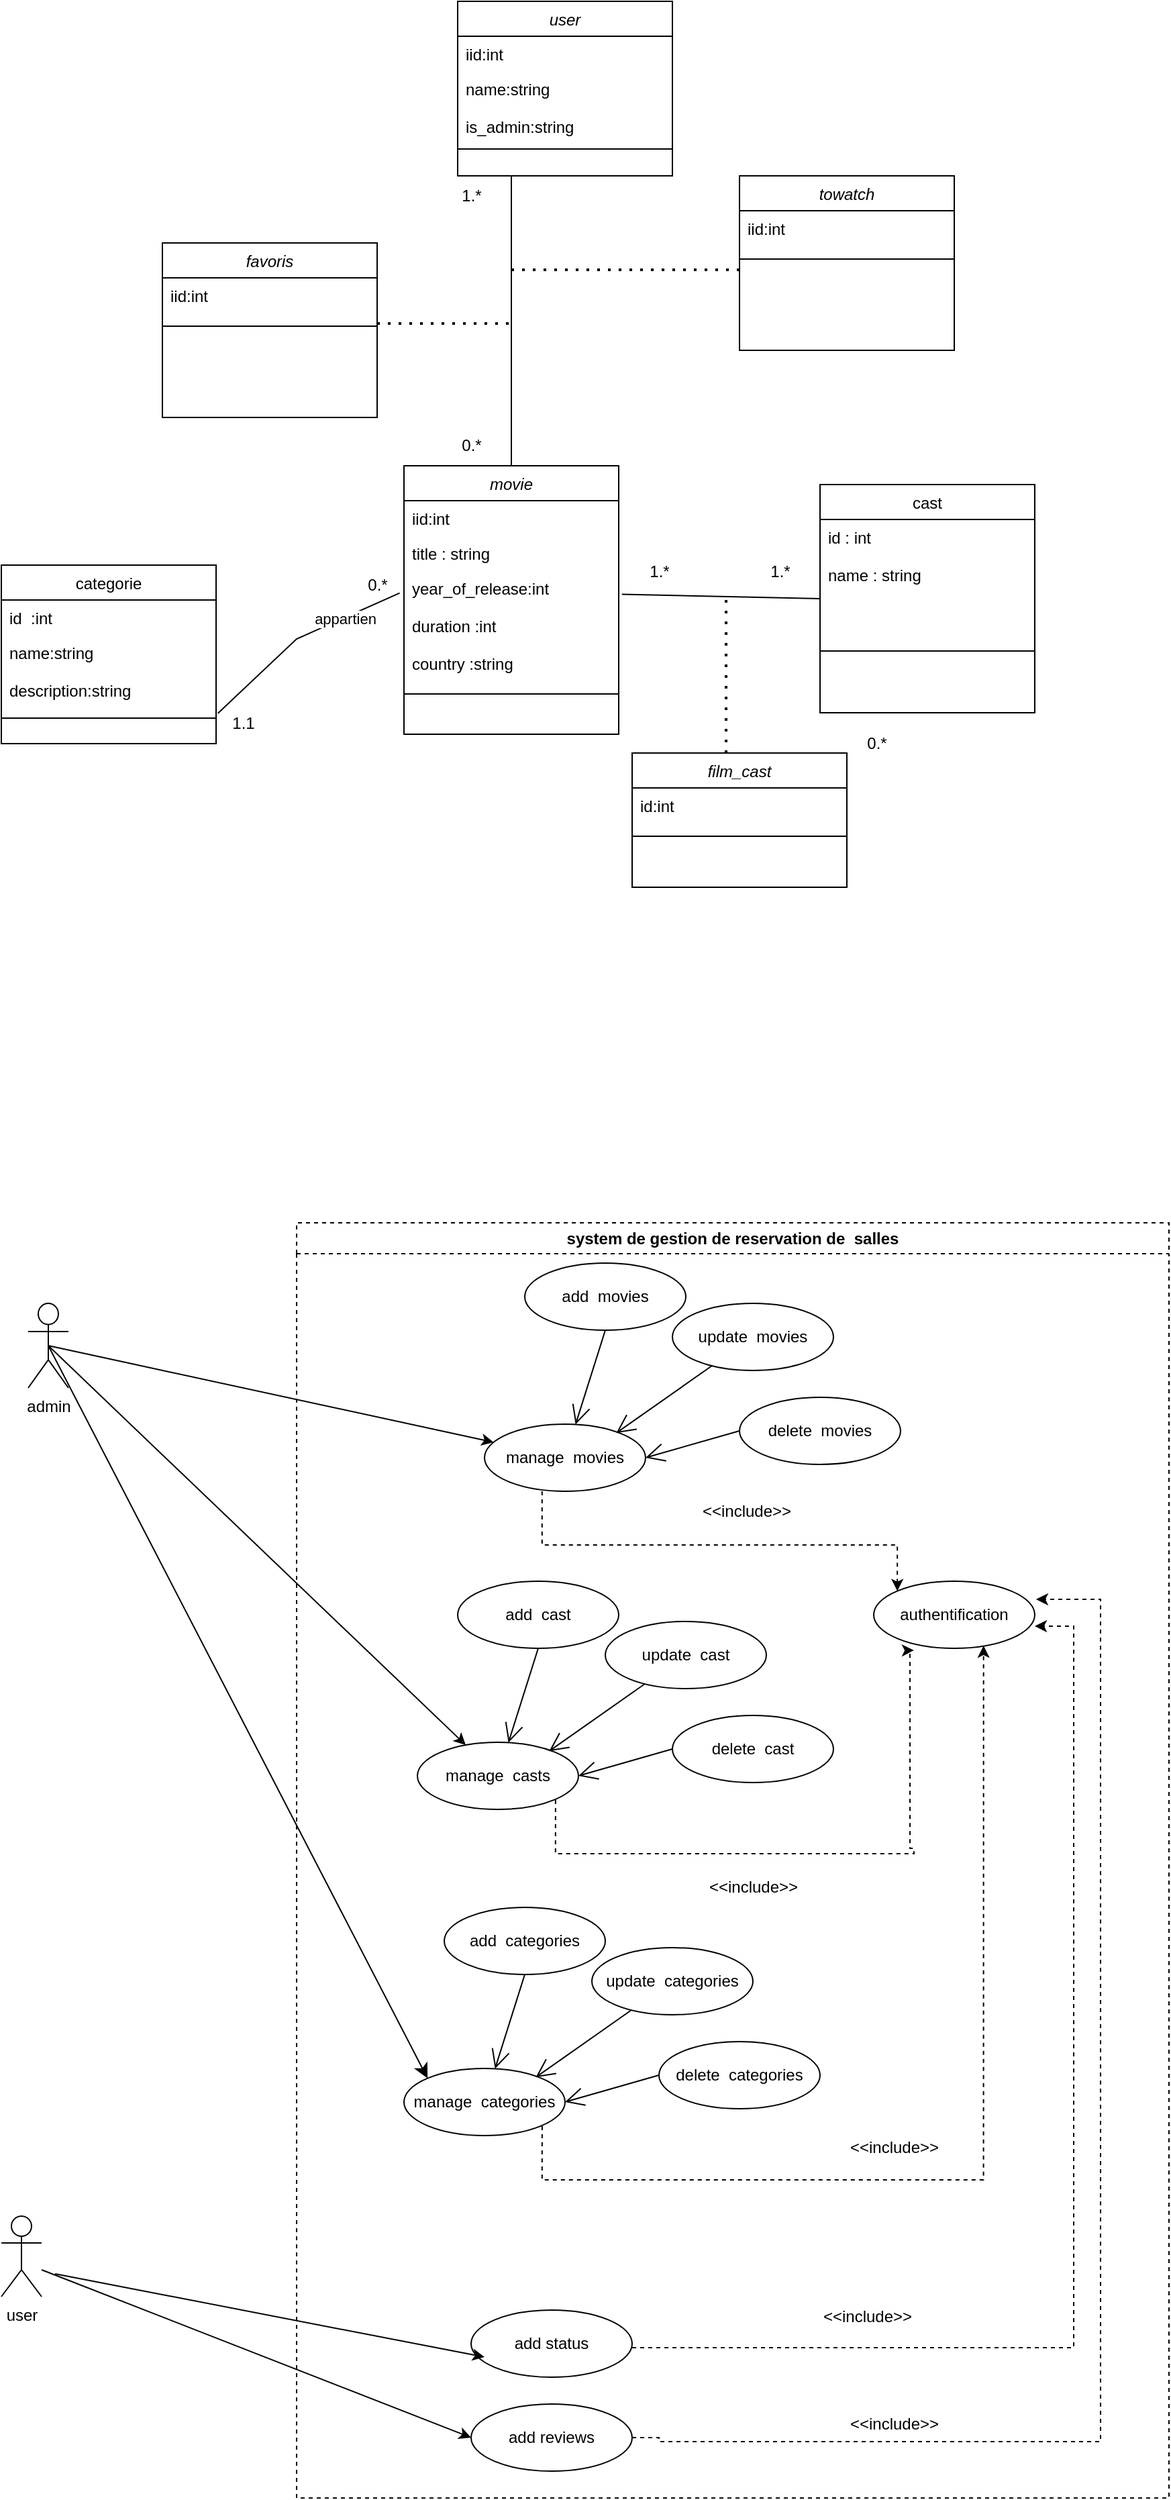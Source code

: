 <mxfile version="22.1.7" type="github">
  <diagram id="C5RBs43oDa-KdzZeNtuy" name="Page-1">
    <mxGraphModel dx="1540" dy="979" grid="1" gridSize="10" guides="1" tooltips="1" connect="1" arrows="1" fold="1" page="1" pageScale="1" pageWidth="1169" pageHeight="1654" math="0" shadow="0">
      <root>
        <mxCell id="WIyWlLk6GJQsqaUBKTNV-0" />
        <mxCell id="WIyWlLk6GJQsqaUBKTNV-1" parent="WIyWlLk6GJQsqaUBKTNV-0" />
        <mxCell id="AUMObjJzkd-vCl0NootR-0" value="movie" style="swimlane;fontStyle=2;align=center;verticalAlign=top;childLayout=stackLayout;horizontal=1;startSize=26;horizontalStack=0;resizeParent=1;resizeLast=0;collapsible=1;marginBottom=0;rounded=0;shadow=0;strokeWidth=1;" parent="WIyWlLk6GJQsqaUBKTNV-1" vertex="1">
          <mxGeometry x="350" y="386" width="160" height="200" as="geometry">
            <mxRectangle x="230" y="140" width="160" height="26" as="alternateBounds" />
          </mxGeometry>
        </mxCell>
        <mxCell id="AUMObjJzkd-vCl0NootR-1" value="iid:int" style="text;align=left;verticalAlign=top;spacingLeft=4;spacingRight=4;overflow=hidden;rotatable=0;points=[[0,0.5],[1,0.5]];portConstraint=eastwest;" parent="AUMObjJzkd-vCl0NootR-0" vertex="1">
          <mxGeometry y="26" width="160" height="26" as="geometry" />
        </mxCell>
        <mxCell id="AUMObjJzkd-vCl0NootR-2" value="title : string" style="text;align=left;verticalAlign=top;spacingLeft=4;spacingRight=4;overflow=hidden;rotatable=0;points=[[0,0.5],[1,0.5]];portConstraint=eastwest;rounded=0;shadow=0;html=0;" parent="AUMObjJzkd-vCl0NootR-0" vertex="1">
          <mxGeometry y="52" width="160" height="26" as="geometry" />
        </mxCell>
        <mxCell id="AUMObjJzkd-vCl0NootR-3" value="year_of_release:int&#xa;&#xa;duration :int&#xa;&#xa;country :string" style="text;align=left;verticalAlign=top;spacingLeft=4;spacingRight=4;overflow=hidden;rotatable=0;points=[[0,0.5],[1,0.5]];portConstraint=eastwest;rounded=0;shadow=0;html=0;" parent="AUMObjJzkd-vCl0NootR-0" vertex="1">
          <mxGeometry y="78" width="160" height="82" as="geometry" />
        </mxCell>
        <mxCell id="AUMObjJzkd-vCl0NootR-4" value="" style="line;html=1;strokeWidth=1;align=left;verticalAlign=middle;spacingTop=-1;spacingLeft=3;spacingRight=3;rotatable=0;labelPosition=right;points=[];portConstraint=eastwest;" parent="AUMObjJzkd-vCl0NootR-0" vertex="1">
          <mxGeometry y="160" width="160" height="20" as="geometry" />
        </mxCell>
        <mxCell id="AUMObjJzkd-vCl0NootR-8" value="cast" style="swimlane;fontStyle=0;align=center;verticalAlign=top;childLayout=stackLayout;horizontal=1;startSize=26;horizontalStack=0;resizeParent=1;resizeLast=0;collapsible=1;marginBottom=0;rounded=0;shadow=0;strokeWidth=1;" parent="WIyWlLk6GJQsqaUBKTNV-1" vertex="1">
          <mxGeometry x="660" y="400" width="160" height="170" as="geometry">
            <mxRectangle x="550" y="140" width="160" height="26" as="alternateBounds" />
          </mxGeometry>
        </mxCell>
        <mxCell id="AUMObjJzkd-vCl0NootR-9" value="id : int&#xa;&#xa;name : string" style="text;align=left;verticalAlign=top;spacingLeft=4;spacingRight=4;overflow=hidden;rotatable=0;points=[[0,0.5],[1,0.5]];portConstraint=eastwest;" parent="AUMObjJzkd-vCl0NootR-8" vertex="1">
          <mxGeometry y="26" width="160" height="94" as="geometry" />
        </mxCell>
        <mxCell id="AUMObjJzkd-vCl0NootR-14" value="" style="line;html=1;strokeWidth=1;align=left;verticalAlign=middle;spacingTop=-1;spacingLeft=3;spacingRight=3;rotatable=0;labelPosition=right;points=[];portConstraint=eastwest;" parent="AUMObjJzkd-vCl0NootR-8" vertex="1">
          <mxGeometry y="120" width="160" height="8" as="geometry" />
        </mxCell>
        <mxCell id="AUMObjJzkd-vCl0NootR-15" value="" style="endArrow=none;html=1;rounded=0;entryX=-0.02;entryY=0.205;entryDx=0;entryDy=0;entryPerimeter=0;exitX=1.008;exitY=1.009;exitDx=0;exitDy=0;exitPerimeter=0;" parent="WIyWlLk6GJQsqaUBKTNV-1" source="AUMObjJzkd-vCl0NootR-55" target="AUMObjJzkd-vCl0NootR-3" edge="1">
          <mxGeometry width="50" height="50" relative="1" as="geometry">
            <mxPoint x="270" y="660" as="sourcePoint" />
            <mxPoint x="280" y="570" as="targetPoint" />
            <Array as="points">
              <mxPoint x="270" y="515" />
            </Array>
          </mxGeometry>
        </mxCell>
        <mxCell id="AUMObjJzkd-vCl0NootR-16" value="appartien" style="edgeLabel;html=1;align=center;verticalAlign=middle;resizable=0;points=[];" parent="AUMObjJzkd-vCl0NootR-15" vertex="1" connectable="0">
          <mxGeometry x="0.457" y="-1" relative="1" as="geometry">
            <mxPoint as="offset" />
          </mxGeometry>
        </mxCell>
        <mxCell id="AUMObjJzkd-vCl0NootR-17" value="" style="endArrow=none;html=1;rounded=0;entryX=1.015;entryY=0.216;entryDx=0;entryDy=0;entryPerimeter=0;exitX=0;exitY=0.5;exitDx=0;exitDy=0;" parent="WIyWlLk6GJQsqaUBKTNV-1" source="AUMObjJzkd-vCl0NootR-8" target="AUMObjJzkd-vCl0NootR-3" edge="1">
          <mxGeometry width="50" height="50" relative="1" as="geometry">
            <mxPoint x="660" y="515" as="sourcePoint" />
            <mxPoint x="580" y="590" as="targetPoint" />
            <Array as="points" />
          </mxGeometry>
        </mxCell>
        <mxCell id="AUMObjJzkd-vCl0NootR-18" value="0.*" style="text;html=1;align=center;verticalAlign=middle;resizable=0;points=[];autosize=1;strokeColor=none;fillColor=none;" parent="WIyWlLk6GJQsqaUBKTNV-1" vertex="1">
          <mxGeometry x="310" y="460" width="40" height="30" as="geometry" />
        </mxCell>
        <mxCell id="AUMObjJzkd-vCl0NootR-20" value="0.*" style="text;html=1;align=center;verticalAlign=middle;resizable=0;points=[];autosize=1;strokeColor=none;fillColor=none;" parent="WIyWlLk6GJQsqaUBKTNV-1" vertex="1">
          <mxGeometry x="682" y="578" width="40" height="30" as="geometry" />
        </mxCell>
        <mxCell id="AUMObjJzkd-vCl0NootR-22" value="user" style="swimlane;fontStyle=2;align=center;verticalAlign=top;childLayout=stackLayout;horizontal=1;startSize=26;horizontalStack=0;resizeParent=1;resizeLast=0;collapsible=1;marginBottom=0;rounded=0;shadow=0;strokeWidth=1;" parent="WIyWlLk6GJQsqaUBKTNV-1" vertex="1">
          <mxGeometry x="390" y="40" width="160" height="130" as="geometry">
            <mxRectangle x="230" y="140" width="160" height="26" as="alternateBounds" />
          </mxGeometry>
        </mxCell>
        <mxCell id="AUMObjJzkd-vCl0NootR-23" value="iid:int" style="text;align=left;verticalAlign=top;spacingLeft=4;spacingRight=4;overflow=hidden;rotatable=0;points=[[0,0.5],[1,0.5]];portConstraint=eastwest;" parent="AUMObjJzkd-vCl0NootR-22" vertex="1">
          <mxGeometry y="26" width="160" height="26" as="geometry" />
        </mxCell>
        <mxCell id="AUMObjJzkd-vCl0NootR-24" value="name:string&#xa;&#xa;is_admin:string&#xa;" style="text;align=left;verticalAlign=top;spacingLeft=4;spacingRight=4;overflow=hidden;rotatable=0;points=[[0,0.5],[1,0.5]];portConstraint=eastwest;rounded=0;shadow=0;html=0;" parent="AUMObjJzkd-vCl0NootR-22" vertex="1">
          <mxGeometry y="52" width="160" height="48" as="geometry" />
        </mxCell>
        <mxCell id="AUMObjJzkd-vCl0NootR-25" value="" style="line;html=1;strokeWidth=1;align=left;verticalAlign=middle;spacingTop=-1;spacingLeft=3;spacingRight=3;rotatable=0;labelPosition=right;points=[];portConstraint=eastwest;" parent="AUMObjJzkd-vCl0NootR-22" vertex="1">
          <mxGeometry y="100" width="160" height="20" as="geometry" />
        </mxCell>
        <mxCell id="AUMObjJzkd-vCl0NootR-26" value="" style="endArrow=none;html=1;rounded=0;exitX=0.5;exitY=0;exitDx=0;exitDy=0;entryX=0.25;entryY=1;entryDx=0;entryDy=0;" parent="WIyWlLk6GJQsqaUBKTNV-1" source="AUMObjJzkd-vCl0NootR-0" target="AUMObjJzkd-vCl0NootR-22" edge="1">
          <mxGeometry width="50" height="50" relative="1" as="geometry">
            <mxPoint x="640" y="370" as="sourcePoint" />
            <mxPoint x="420" y="170" as="targetPoint" />
            <Array as="points">
              <mxPoint x="430" y="280" />
            </Array>
          </mxGeometry>
        </mxCell>
        <mxCell id="AUMObjJzkd-vCl0NootR-30" value="0.*" style="text;html=1;align=center;verticalAlign=middle;resizable=0;points=[];autosize=1;strokeColor=none;fillColor=none;" parent="WIyWlLk6GJQsqaUBKTNV-1" vertex="1">
          <mxGeometry x="380" y="356" width="40" height="30" as="geometry" />
        </mxCell>
        <mxCell id="AUMObjJzkd-vCl0NootR-33" value="1.*" style="text;html=1;align=center;verticalAlign=middle;resizable=0;points=[];autosize=1;strokeColor=none;fillColor=none;" parent="WIyWlLk6GJQsqaUBKTNV-1" vertex="1">
          <mxGeometry x="380" y="170" width="40" height="30" as="geometry" />
        </mxCell>
        <mxCell id="AUMObjJzkd-vCl0NootR-36" value="" style="endArrow=none;dashed=1;html=1;dashPattern=1 3;strokeWidth=2;rounded=0;" parent="WIyWlLk6GJQsqaUBKTNV-1" edge="1">
          <mxGeometry width="50" height="50" relative="1" as="geometry">
            <mxPoint x="330" y="280" as="sourcePoint" />
            <mxPoint x="430" y="280" as="targetPoint" />
          </mxGeometry>
        </mxCell>
        <mxCell id="AUMObjJzkd-vCl0NootR-37" value="" style="endArrow=none;dashed=1;html=1;dashPattern=1 3;strokeWidth=2;rounded=0;" parent="WIyWlLk6GJQsqaUBKTNV-1" edge="1">
          <mxGeometry width="50" height="50" relative="1" as="geometry">
            <mxPoint x="430" y="240" as="sourcePoint" />
            <mxPoint x="600" y="240" as="targetPoint" />
          </mxGeometry>
        </mxCell>
        <mxCell id="AUMObjJzkd-vCl0NootR-38" value="favoris" style="swimlane;fontStyle=2;align=center;verticalAlign=top;childLayout=stackLayout;horizontal=1;startSize=26;horizontalStack=0;resizeParent=1;resizeLast=0;collapsible=1;marginBottom=0;rounded=0;shadow=0;strokeWidth=1;" parent="WIyWlLk6GJQsqaUBKTNV-1" vertex="1">
          <mxGeometry x="170" y="220" width="160" height="130" as="geometry">
            <mxRectangle x="230" y="140" width="160" height="26" as="alternateBounds" />
          </mxGeometry>
        </mxCell>
        <mxCell id="AUMObjJzkd-vCl0NootR-39" value="iid:int" style="text;align=left;verticalAlign=top;spacingLeft=4;spacingRight=4;overflow=hidden;rotatable=0;points=[[0,0.5],[1,0.5]];portConstraint=eastwest;" parent="AUMObjJzkd-vCl0NootR-38" vertex="1">
          <mxGeometry y="26" width="160" height="26" as="geometry" />
        </mxCell>
        <mxCell id="AUMObjJzkd-vCl0NootR-41" value="" style="line;html=1;strokeWidth=1;align=left;verticalAlign=middle;spacingTop=-1;spacingLeft=3;spacingRight=3;rotatable=0;labelPosition=right;points=[];portConstraint=eastwest;" parent="AUMObjJzkd-vCl0NootR-38" vertex="1">
          <mxGeometry y="52" width="160" height="20" as="geometry" />
        </mxCell>
        <mxCell id="AUMObjJzkd-vCl0NootR-43" value="towatch" style="swimlane;fontStyle=2;align=center;verticalAlign=top;childLayout=stackLayout;horizontal=1;startSize=26;horizontalStack=0;resizeParent=1;resizeLast=0;collapsible=1;marginBottom=0;rounded=0;shadow=0;strokeWidth=1;" parent="WIyWlLk6GJQsqaUBKTNV-1" vertex="1">
          <mxGeometry x="600" y="170" width="160" height="130" as="geometry">
            <mxRectangle x="230" y="140" width="160" height="26" as="alternateBounds" />
          </mxGeometry>
        </mxCell>
        <mxCell id="AUMObjJzkd-vCl0NootR-44" value="iid:int" style="text;align=left;verticalAlign=top;spacingLeft=4;spacingRight=4;overflow=hidden;rotatable=0;points=[[0,0.5],[1,0.5]];portConstraint=eastwest;" parent="AUMObjJzkd-vCl0NootR-43" vertex="1">
          <mxGeometry y="26" width="160" height="26" as="geometry" />
        </mxCell>
        <mxCell id="AUMObjJzkd-vCl0NootR-46" value="" style="line;html=1;strokeWidth=1;align=left;verticalAlign=middle;spacingTop=-1;spacingLeft=3;spacingRight=3;rotatable=0;labelPosition=right;points=[];portConstraint=eastwest;" parent="AUMObjJzkd-vCl0NootR-43" vertex="1">
          <mxGeometry y="52" width="160" height="20" as="geometry" />
        </mxCell>
        <mxCell id="AUMObjJzkd-vCl0NootR-48" value="" style="endArrow=none;dashed=1;html=1;dashPattern=1 3;strokeWidth=2;rounded=0;" parent="WIyWlLk6GJQsqaUBKTNV-1" edge="1">
          <mxGeometry width="50" height="50" relative="1" as="geometry">
            <mxPoint x="590" y="600" as="sourcePoint" />
            <mxPoint x="590" y="480" as="targetPoint" />
          </mxGeometry>
        </mxCell>
        <mxCell id="AUMObjJzkd-vCl0NootR-49" value="film_cast" style="swimlane;fontStyle=2;align=center;verticalAlign=top;childLayout=stackLayout;horizontal=1;startSize=26;horizontalStack=0;resizeParent=1;resizeLast=0;collapsible=1;marginBottom=0;rounded=0;shadow=0;strokeWidth=1;" parent="WIyWlLk6GJQsqaUBKTNV-1" vertex="1">
          <mxGeometry x="520" y="600" width="160" height="100" as="geometry">
            <mxRectangle x="230" y="140" width="160" height="26" as="alternateBounds" />
          </mxGeometry>
        </mxCell>
        <mxCell id="AUMObjJzkd-vCl0NootR-50" value="id:int" style="text;align=left;verticalAlign=top;spacingLeft=4;spacingRight=4;overflow=hidden;rotatable=0;points=[[0,0.5],[1,0.5]];portConstraint=eastwest;" parent="AUMObjJzkd-vCl0NootR-49" vertex="1">
          <mxGeometry y="26" width="160" height="26" as="geometry" />
        </mxCell>
        <mxCell id="AUMObjJzkd-vCl0NootR-52" value="" style="line;html=1;strokeWidth=1;align=left;verticalAlign=middle;spacingTop=-1;spacingLeft=3;spacingRight=3;rotatable=0;labelPosition=right;points=[];portConstraint=eastwest;" parent="AUMObjJzkd-vCl0NootR-49" vertex="1">
          <mxGeometry y="52" width="160" height="20" as="geometry" />
        </mxCell>
        <mxCell id="AUMObjJzkd-vCl0NootR-53" value="categorie" style="swimlane;fontStyle=0;align=center;verticalAlign=top;childLayout=stackLayout;horizontal=1;startSize=26;horizontalStack=0;resizeParent=1;resizeLast=0;collapsible=1;marginBottom=0;rounded=0;shadow=0;strokeWidth=1;" parent="WIyWlLk6GJQsqaUBKTNV-1" vertex="1">
          <mxGeometry x="50" y="460" width="160" height="133" as="geometry">
            <mxRectangle x="100" y="590" width="160" height="26" as="alternateBounds" />
          </mxGeometry>
        </mxCell>
        <mxCell id="AUMObjJzkd-vCl0NootR-54" value="id  :int" style="text;align=left;verticalAlign=top;spacingLeft=4;spacingRight=4;overflow=hidden;rotatable=0;points=[[0,0.5],[1,0.5]];portConstraint=eastwest;" parent="AUMObjJzkd-vCl0NootR-53" vertex="1">
          <mxGeometry y="26" width="160" height="26" as="geometry" />
        </mxCell>
        <mxCell id="AUMObjJzkd-vCl0NootR-55" value="name:string&#xa;&#xa;description:string" style="text;align=left;verticalAlign=top;spacingLeft=4;spacingRight=4;overflow=hidden;rotatable=0;points=[[0,0.5],[1,0.5]];portConstraint=eastwest;rounded=0;shadow=0;html=0;" parent="AUMObjJzkd-vCl0NootR-53" vertex="1">
          <mxGeometry y="52" width="160" height="58" as="geometry" />
        </mxCell>
        <mxCell id="AUMObjJzkd-vCl0NootR-56" value="" style="line;html=1;strokeWidth=1;align=left;verticalAlign=middle;spacingTop=-1;spacingLeft=3;spacingRight=3;rotatable=0;labelPosition=right;points=[];portConstraint=eastwest;" parent="AUMObjJzkd-vCl0NootR-53" vertex="1">
          <mxGeometry y="110" width="160" height="8" as="geometry" />
        </mxCell>
        <mxCell id="AUMObjJzkd-vCl0NootR-57" value="1.1" style="text;html=1;align=center;verticalAlign=middle;resizable=0;points=[];autosize=1;strokeColor=none;fillColor=none;" parent="WIyWlLk6GJQsqaUBKTNV-1" vertex="1">
          <mxGeometry x="210" y="563" width="40" height="30" as="geometry" />
        </mxCell>
        <mxCell id="lBezWwDIUkT2fxU4nkUT-0" value="1.*" style="text;html=1;align=center;verticalAlign=middle;resizable=0;points=[];autosize=1;strokeColor=none;fillColor=none;" parent="WIyWlLk6GJQsqaUBKTNV-1" vertex="1">
          <mxGeometry x="520" y="450" width="40" height="30" as="geometry" />
        </mxCell>
        <mxCell id="lBezWwDIUkT2fxU4nkUT-1" value="1.*" style="text;html=1;align=center;verticalAlign=middle;resizable=0;points=[];autosize=1;strokeColor=none;fillColor=none;" parent="WIyWlLk6GJQsqaUBKTNV-1" vertex="1">
          <mxGeometry x="610" y="450" width="40" height="30" as="geometry" />
        </mxCell>
        <mxCell id="lBezWwDIUkT2fxU4nkUT-2" value="system de gestion de reservation de&amp;nbsp; salles" style="swimlane;whiteSpace=wrap;html=1;dashed=1;" parent="WIyWlLk6GJQsqaUBKTNV-1" vertex="1">
          <mxGeometry x="270" y="950" width="650" height="950" as="geometry" />
        </mxCell>
        <mxCell id="lBezWwDIUkT2fxU4nkUT-3" style="edgeStyle=orthogonalEdgeStyle;rounded=0;orthogonalLoop=1;jettySize=auto;html=1;exitX=0.5;exitY=1;exitDx=0;exitDy=0;dashed=1;entryX=0;entryY=0;entryDx=0;entryDy=0;" parent="lBezWwDIUkT2fxU4nkUT-2" target="lBezWwDIUkT2fxU4nkUT-5" edge="1">
          <mxGeometry relative="1" as="geometry">
            <mxPoint x="182.9" y="200.0" as="sourcePoint" />
            <mxPoint x="360.0" y="235.478" as="targetPoint" />
            <Array as="points">
              <mxPoint x="183" y="240" />
              <mxPoint x="447" y="240" />
            </Array>
          </mxGeometry>
        </mxCell>
        <mxCell id="lBezWwDIUkT2fxU4nkUT-4" value="manage&amp;nbsp; movies" style="ellipse;whiteSpace=wrap;html=1;" parent="lBezWwDIUkT2fxU4nkUT-2" vertex="1">
          <mxGeometry x="140" y="150" width="120" height="50" as="geometry" />
        </mxCell>
        <mxCell id="lBezWwDIUkT2fxU4nkUT-5" value="authentification" style="ellipse;whiteSpace=wrap;html=1;" parent="lBezWwDIUkT2fxU4nkUT-2" vertex="1">
          <mxGeometry x="430" y="267" width="120" height="50" as="geometry" />
        </mxCell>
        <mxCell id="lBezWwDIUkT2fxU4nkUT-6" value="add status" style="ellipse;whiteSpace=wrap;html=1;" parent="lBezWwDIUkT2fxU4nkUT-2" vertex="1">
          <mxGeometry x="130" y="810" width="120" height="50" as="geometry" />
        </mxCell>
        <mxCell id="lBezWwDIUkT2fxU4nkUT-7" value="delete&amp;nbsp; movies" style="ellipse;whiteSpace=wrap;html=1;" parent="lBezWwDIUkT2fxU4nkUT-2" vertex="1">
          <mxGeometry x="330" y="130" width="120" height="50" as="geometry" />
        </mxCell>
        <mxCell id="lBezWwDIUkT2fxU4nkUT-8" value="&amp;lt;&amp;lt;include&amp;gt;&amp;gt;" style="text;html=1;align=center;verticalAlign=middle;resizable=0;points=[];autosize=1;strokeColor=none;fillColor=none;" parent="lBezWwDIUkT2fxU4nkUT-2" vertex="1">
          <mxGeometry x="290" y="200" width="90" height="30" as="geometry" />
        </mxCell>
        <mxCell id="lBezWwDIUkT2fxU4nkUT-21" value="" style="endArrow=open;endFill=1;endSize=12;html=1;rounded=0;" parent="lBezWwDIUkT2fxU4nkUT-2" target="lBezWwDIUkT2fxU4nkUT-4" edge="1">
          <mxGeometry width="160" relative="1" as="geometry">
            <mxPoint x="230" y="80" as="sourcePoint" />
            <mxPoint x="190" y="70" as="targetPoint" />
          </mxGeometry>
        </mxCell>
        <mxCell id="lBezWwDIUkT2fxU4nkUT-23" value="add&amp;nbsp; movies" style="ellipse;whiteSpace=wrap;html=1;" parent="lBezWwDIUkT2fxU4nkUT-2" vertex="1">
          <mxGeometry x="170" y="30" width="120" height="50" as="geometry" />
        </mxCell>
        <mxCell id="lBezWwDIUkT2fxU4nkUT-22" value="update&amp;nbsp; movies" style="ellipse;whiteSpace=wrap;html=1;" parent="lBezWwDIUkT2fxU4nkUT-2" vertex="1">
          <mxGeometry x="280" y="60" width="120" height="50" as="geometry" />
        </mxCell>
        <mxCell id="lBezWwDIUkT2fxU4nkUT-20" value="" style="endArrow=open;endFill=1;endSize=12;html=1;rounded=0;entryX=0.818;entryY=0.132;entryDx=0;entryDy=0;entryPerimeter=0;" parent="lBezWwDIUkT2fxU4nkUT-2" source="lBezWwDIUkT2fxU4nkUT-22" target="lBezWwDIUkT2fxU4nkUT-4" edge="1">
          <mxGeometry width="160" relative="1" as="geometry">
            <mxPoint x="310" y="120" as="sourcePoint" />
            <mxPoint x="300" y="110" as="targetPoint" />
          </mxGeometry>
        </mxCell>
        <mxCell id="lBezWwDIUkT2fxU4nkUT-25" value="" style="endArrow=open;endFill=1;endSize=12;html=1;rounded=0;exitX=0;exitY=0.5;exitDx=0;exitDy=0;entryX=1;entryY=0.5;entryDx=0;entryDy=0;" parent="lBezWwDIUkT2fxU4nkUT-2" source="lBezWwDIUkT2fxU4nkUT-7" target="lBezWwDIUkT2fxU4nkUT-4" edge="1">
          <mxGeometry width="160" relative="1" as="geometry">
            <mxPoint x="140" y="200" as="sourcePoint" />
            <mxPoint x="300" y="200" as="targetPoint" />
          </mxGeometry>
        </mxCell>
        <mxCell id="lBezWwDIUkT2fxU4nkUT-27" value="manage&amp;nbsp; casts" style="ellipse;whiteSpace=wrap;html=1;" parent="lBezWwDIUkT2fxU4nkUT-2" vertex="1">
          <mxGeometry x="90" y="387" width="120" height="50" as="geometry" />
        </mxCell>
        <mxCell id="lBezWwDIUkT2fxU4nkUT-29" value="delete&amp;nbsp; cast" style="ellipse;whiteSpace=wrap;html=1;" parent="lBezWwDIUkT2fxU4nkUT-2" vertex="1">
          <mxGeometry x="280" y="367" width="120" height="50" as="geometry" />
        </mxCell>
        <mxCell id="lBezWwDIUkT2fxU4nkUT-31" value="" style="endArrow=open;endFill=1;endSize=12;html=1;rounded=0;" parent="lBezWwDIUkT2fxU4nkUT-2" target="lBezWwDIUkT2fxU4nkUT-27" edge="1">
          <mxGeometry width="160" relative="1" as="geometry">
            <mxPoint x="180" y="317" as="sourcePoint" />
            <mxPoint x="140" y="307" as="targetPoint" />
          </mxGeometry>
        </mxCell>
        <mxCell id="lBezWwDIUkT2fxU4nkUT-32" value="add&amp;nbsp; cast" style="ellipse;whiteSpace=wrap;html=1;" parent="lBezWwDIUkT2fxU4nkUT-2" vertex="1">
          <mxGeometry x="120" y="267" width="120" height="50" as="geometry" />
        </mxCell>
        <mxCell id="lBezWwDIUkT2fxU4nkUT-33" value="update&amp;nbsp; cast" style="ellipse;whiteSpace=wrap;html=1;" parent="lBezWwDIUkT2fxU4nkUT-2" vertex="1">
          <mxGeometry x="230" y="297" width="120" height="50" as="geometry" />
        </mxCell>
        <mxCell id="lBezWwDIUkT2fxU4nkUT-34" value="" style="endArrow=open;endFill=1;endSize=12;html=1;rounded=0;entryX=0.818;entryY=0.132;entryDx=0;entryDy=0;entryPerimeter=0;" parent="lBezWwDIUkT2fxU4nkUT-2" source="lBezWwDIUkT2fxU4nkUT-33" target="lBezWwDIUkT2fxU4nkUT-27" edge="1">
          <mxGeometry width="160" relative="1" as="geometry">
            <mxPoint x="260" y="357" as="sourcePoint" />
            <mxPoint x="250" y="347" as="targetPoint" />
          </mxGeometry>
        </mxCell>
        <mxCell id="lBezWwDIUkT2fxU4nkUT-35" value="" style="endArrow=open;endFill=1;endSize=12;html=1;rounded=0;exitX=0;exitY=0.5;exitDx=0;exitDy=0;entryX=1;entryY=0.5;entryDx=0;entryDy=0;" parent="lBezWwDIUkT2fxU4nkUT-2" source="lBezWwDIUkT2fxU4nkUT-29" target="lBezWwDIUkT2fxU4nkUT-27" edge="1">
          <mxGeometry width="160" relative="1" as="geometry">
            <mxPoint x="90" y="437" as="sourcePoint" />
            <mxPoint x="250" y="437" as="targetPoint" />
          </mxGeometry>
        </mxCell>
        <mxCell id="lBezWwDIUkT2fxU4nkUT-39" style="edgeStyle=orthogonalEdgeStyle;rounded=0;orthogonalLoop=1;jettySize=auto;html=1;exitX=0.5;exitY=1;exitDx=0;exitDy=0;dashed=1;entryX=0.25;entryY=1.029;entryDx=0;entryDy=0;entryPerimeter=0;" parent="lBezWwDIUkT2fxU4nkUT-2" target="lBezWwDIUkT2fxU4nkUT-5" edge="1">
          <mxGeometry relative="1" as="geometry">
            <mxPoint x="192.94" y="430.0" as="sourcePoint" />
            <mxPoint x="457.04" y="505" as="targetPoint" />
            <Array as="points">
              <mxPoint x="193" y="470" />
              <mxPoint x="460" y="470" />
              <mxPoint x="460" y="466" />
              <mxPoint x="457" y="466" />
              <mxPoint x="457" y="319" />
            </Array>
          </mxGeometry>
        </mxCell>
        <mxCell id="lBezWwDIUkT2fxU4nkUT-40" value="manage&amp;nbsp; categories" style="ellipse;whiteSpace=wrap;html=1;" parent="lBezWwDIUkT2fxU4nkUT-2" vertex="1">
          <mxGeometry x="80" y="630" width="120" height="50" as="geometry" />
        </mxCell>
        <mxCell id="lBezWwDIUkT2fxU4nkUT-41" value="delete&amp;nbsp; categories" style="ellipse;whiteSpace=wrap;html=1;" parent="lBezWwDIUkT2fxU4nkUT-2" vertex="1">
          <mxGeometry x="270" y="610" width="120" height="50" as="geometry" />
        </mxCell>
        <mxCell id="lBezWwDIUkT2fxU4nkUT-42" value="" style="endArrow=open;endFill=1;endSize=12;html=1;rounded=0;" parent="lBezWwDIUkT2fxU4nkUT-2" target="lBezWwDIUkT2fxU4nkUT-40" edge="1">
          <mxGeometry width="160" relative="1" as="geometry">
            <mxPoint x="170" y="560" as="sourcePoint" />
            <mxPoint x="130" y="550" as="targetPoint" />
          </mxGeometry>
        </mxCell>
        <mxCell id="lBezWwDIUkT2fxU4nkUT-43" value="update&amp;nbsp; categories" style="ellipse;whiteSpace=wrap;html=1;" parent="lBezWwDIUkT2fxU4nkUT-2" vertex="1">
          <mxGeometry x="220" y="540" width="120" height="50" as="geometry" />
        </mxCell>
        <mxCell id="lBezWwDIUkT2fxU4nkUT-44" value="" style="endArrow=open;endFill=1;endSize=12;html=1;rounded=0;entryX=0.818;entryY=0.132;entryDx=0;entryDy=0;entryPerimeter=0;" parent="lBezWwDIUkT2fxU4nkUT-2" source="lBezWwDIUkT2fxU4nkUT-43" target="lBezWwDIUkT2fxU4nkUT-40" edge="1">
          <mxGeometry width="160" relative="1" as="geometry">
            <mxPoint x="250" y="600" as="sourcePoint" />
            <mxPoint x="240" y="590" as="targetPoint" />
          </mxGeometry>
        </mxCell>
        <mxCell id="lBezWwDIUkT2fxU4nkUT-45" value="" style="endArrow=open;endFill=1;endSize=12;html=1;rounded=0;exitX=0;exitY=0.5;exitDx=0;exitDy=0;entryX=1;entryY=0.5;entryDx=0;entryDy=0;" parent="lBezWwDIUkT2fxU4nkUT-2" source="lBezWwDIUkT2fxU4nkUT-41" target="lBezWwDIUkT2fxU4nkUT-40" edge="1">
          <mxGeometry width="160" relative="1" as="geometry">
            <mxPoint x="80" y="680" as="sourcePoint" />
            <mxPoint x="240" y="680" as="targetPoint" />
          </mxGeometry>
        </mxCell>
        <mxCell id="lBezWwDIUkT2fxU4nkUT-46" style="edgeStyle=orthogonalEdgeStyle;rounded=0;orthogonalLoop=1;jettySize=auto;html=1;exitX=0.5;exitY=1;exitDx=0;exitDy=0;dashed=1;entryX=0.682;entryY=0.96;entryDx=0;entryDy=0;entryPerimeter=0;" parent="lBezWwDIUkT2fxU4nkUT-2" target="lBezWwDIUkT2fxU4nkUT-5" edge="1">
          <mxGeometry relative="1" as="geometry">
            <mxPoint x="182.94" y="673.0" as="sourcePoint" />
            <mxPoint x="450" y="561" as="targetPoint" />
            <Array as="points">
              <mxPoint x="183" y="713" />
              <mxPoint x="512" y="713" />
            </Array>
          </mxGeometry>
        </mxCell>
        <mxCell id="lBezWwDIUkT2fxU4nkUT-47" value="add&amp;nbsp; categories" style="ellipse;whiteSpace=wrap;html=1;" parent="lBezWwDIUkT2fxU4nkUT-2" vertex="1">
          <mxGeometry x="110" y="510" width="120" height="50" as="geometry" />
        </mxCell>
        <mxCell id="lBezWwDIUkT2fxU4nkUT-48" value="&amp;lt;&amp;lt;include&amp;gt;&amp;gt;" style="text;html=1;align=center;verticalAlign=middle;resizable=0;points=[];autosize=1;strokeColor=none;fillColor=none;" parent="lBezWwDIUkT2fxU4nkUT-2" vertex="1">
          <mxGeometry x="295" y="480" width="90" height="30" as="geometry" />
        </mxCell>
        <mxCell id="lBezWwDIUkT2fxU4nkUT-49" value="&amp;lt;&amp;lt;include&amp;gt;&amp;gt;" style="text;html=1;align=center;verticalAlign=middle;resizable=0;points=[];autosize=1;strokeColor=none;fillColor=none;" parent="lBezWwDIUkT2fxU4nkUT-2" vertex="1">
          <mxGeometry x="400" y="674" width="90" height="30" as="geometry" />
        </mxCell>
        <mxCell id="lBezWwDIUkT2fxU4nkUT-50" value="add reviews" style="ellipse;whiteSpace=wrap;html=1;" parent="lBezWwDIUkT2fxU4nkUT-2" vertex="1">
          <mxGeometry x="130" y="880" width="120" height="50" as="geometry" />
        </mxCell>
        <mxCell id="lBezWwDIUkT2fxU4nkUT-52" style="edgeStyle=orthogonalEdgeStyle;rounded=0;orthogonalLoop=1;jettySize=auto;html=1;dashed=1;entryX=1;entryY=0.669;entryDx=0;entryDy=0;entryPerimeter=0;" parent="lBezWwDIUkT2fxU4nkUT-2" target="lBezWwDIUkT2fxU4nkUT-5" edge="1">
          <mxGeometry relative="1" as="geometry">
            <mxPoint x="250" y="838" as="sourcePoint" />
            <mxPoint x="579.09" y="440" as="targetPoint" />
            <Array as="points">
              <mxPoint x="250" y="838" />
              <mxPoint x="579" y="838" />
              <mxPoint x="579" y="301" />
            </Array>
          </mxGeometry>
        </mxCell>
        <mxCell id="lBezWwDIUkT2fxU4nkUT-53" style="edgeStyle=orthogonalEdgeStyle;rounded=0;orthogonalLoop=1;jettySize=auto;html=1;exitX=1;exitY=0.5;exitDx=0;exitDy=0;dashed=1;entryX=1.008;entryY=0.269;entryDx=0;entryDy=0;entryPerimeter=0;" parent="lBezWwDIUkT2fxU4nkUT-2" source="lBezWwDIUkT2fxU4nkUT-50" target="lBezWwDIUkT2fxU4nkUT-5" edge="1">
          <mxGeometry relative="1" as="geometry">
            <mxPoint x="270.03" y="868.0" as="sourcePoint" />
            <mxPoint x="599.09" y="510" as="targetPoint" />
            <Array as="points">
              <mxPoint x="270" y="905" />
              <mxPoint x="270" y="908" />
              <mxPoint x="599" y="908" />
              <mxPoint x="599" y="281" />
            </Array>
          </mxGeometry>
        </mxCell>
        <mxCell id="lBezWwDIUkT2fxU4nkUT-54" value="&amp;lt;&amp;lt;include&amp;gt;&amp;gt;" style="text;html=1;align=center;verticalAlign=middle;resizable=0;points=[];autosize=1;strokeColor=none;fillColor=none;" parent="lBezWwDIUkT2fxU4nkUT-2" vertex="1">
          <mxGeometry x="380" y="800" width="90" height="30" as="geometry" />
        </mxCell>
        <mxCell id="lBezWwDIUkT2fxU4nkUT-55" value="&amp;lt;&amp;lt;include&amp;gt;&amp;gt;" style="text;html=1;align=center;verticalAlign=middle;resizable=0;points=[];autosize=1;strokeColor=none;fillColor=none;" parent="lBezWwDIUkT2fxU4nkUT-2" vertex="1">
          <mxGeometry x="400" y="880" width="90" height="30" as="geometry" />
        </mxCell>
        <mxCell id="lBezWwDIUkT2fxU4nkUT-9" value="admin" style="shape=umlActor;verticalLabelPosition=bottom;verticalAlign=top;html=1;outlineConnect=0;" parent="WIyWlLk6GJQsqaUBKTNV-1" vertex="1">
          <mxGeometry x="70" y="1010" width="30" height="63" as="geometry" />
        </mxCell>
        <mxCell id="lBezWwDIUkT2fxU4nkUT-10" value="user" style="shape=umlActor;verticalLabelPosition=bottom;verticalAlign=top;html=1;outlineConnect=0;" parent="WIyWlLk6GJQsqaUBKTNV-1" vertex="1">
          <mxGeometry x="50" y="1690" width="30" height="60" as="geometry" />
        </mxCell>
        <mxCell id="lBezWwDIUkT2fxU4nkUT-11" value="" style="endArrow=classic;html=1;rounded=0;entryX=0;entryY=0.5;entryDx=0;entryDy=0;" parent="WIyWlLk6GJQsqaUBKTNV-1" target="lBezWwDIUkT2fxU4nkUT-50" edge="1">
          <mxGeometry width="50" height="50" relative="1" as="geometry">
            <mxPoint x="80" y="1730" as="sourcePoint" />
            <mxPoint x="350" y="890" as="targetPoint" />
          </mxGeometry>
        </mxCell>
        <mxCell id="lBezWwDIUkT2fxU4nkUT-12" value="" style="endArrow=classic;html=1;rounded=0;exitX=0.5;exitY=0.5;exitDx=0;exitDy=0;exitPerimeter=0;" parent="WIyWlLk6GJQsqaUBKTNV-1" source="lBezWwDIUkT2fxU4nkUT-9" target="lBezWwDIUkT2fxU4nkUT-4" edge="1">
          <mxGeometry width="50" height="50" relative="1" as="geometry">
            <mxPoint x="460" y="700" as="sourcePoint" />
            <mxPoint x="510" y="650" as="targetPoint" />
          </mxGeometry>
        </mxCell>
        <mxCell id="lBezWwDIUkT2fxU4nkUT-38" value="" style="endArrow=classic;html=1;rounded=0;exitX=0.5;exitY=0.5;exitDx=0;exitDy=0;exitPerimeter=0;" parent="WIyWlLk6GJQsqaUBKTNV-1" source="lBezWwDIUkT2fxU4nkUT-9" target="lBezWwDIUkT2fxU4nkUT-27" edge="1">
          <mxGeometry width="50" height="50" relative="1" as="geometry">
            <mxPoint x="60" y="960" as="sourcePoint" />
            <mxPoint x="428" y="1112" as="targetPoint" />
          </mxGeometry>
        </mxCell>
        <mxCell id="lBezWwDIUkT2fxU4nkUT-51" value="" style="endArrow=classic;html=1;rounded=0;entryX=0;entryY=0.5;entryDx=0;entryDy=0;" parent="WIyWlLk6GJQsqaUBKTNV-1" edge="1">
          <mxGeometry width="50" height="50" relative="1" as="geometry">
            <mxPoint x="90" y="1733" as="sourcePoint" />
            <mxPoint x="410" y="1795" as="targetPoint" />
          </mxGeometry>
        </mxCell>
        <mxCell id="qtfM2gNQMTGghmEWVSvS-1" value="" style="endArrow=classic;html=1;rounded=0;fontSize=12;startSize=8;endSize=8;curved=1;exitX=0.5;exitY=0.5;exitDx=0;exitDy=0;exitPerimeter=0;entryX=0;entryY=0;entryDx=0;entryDy=0;" edge="1" parent="WIyWlLk6GJQsqaUBKTNV-1" source="lBezWwDIUkT2fxU4nkUT-9" target="lBezWwDIUkT2fxU4nkUT-40">
          <mxGeometry width="50" height="50" relative="1" as="geometry">
            <mxPoint x="280" y="1460" as="sourcePoint" />
            <mxPoint x="330" y="1410" as="targetPoint" />
          </mxGeometry>
        </mxCell>
      </root>
    </mxGraphModel>
  </diagram>
</mxfile>
